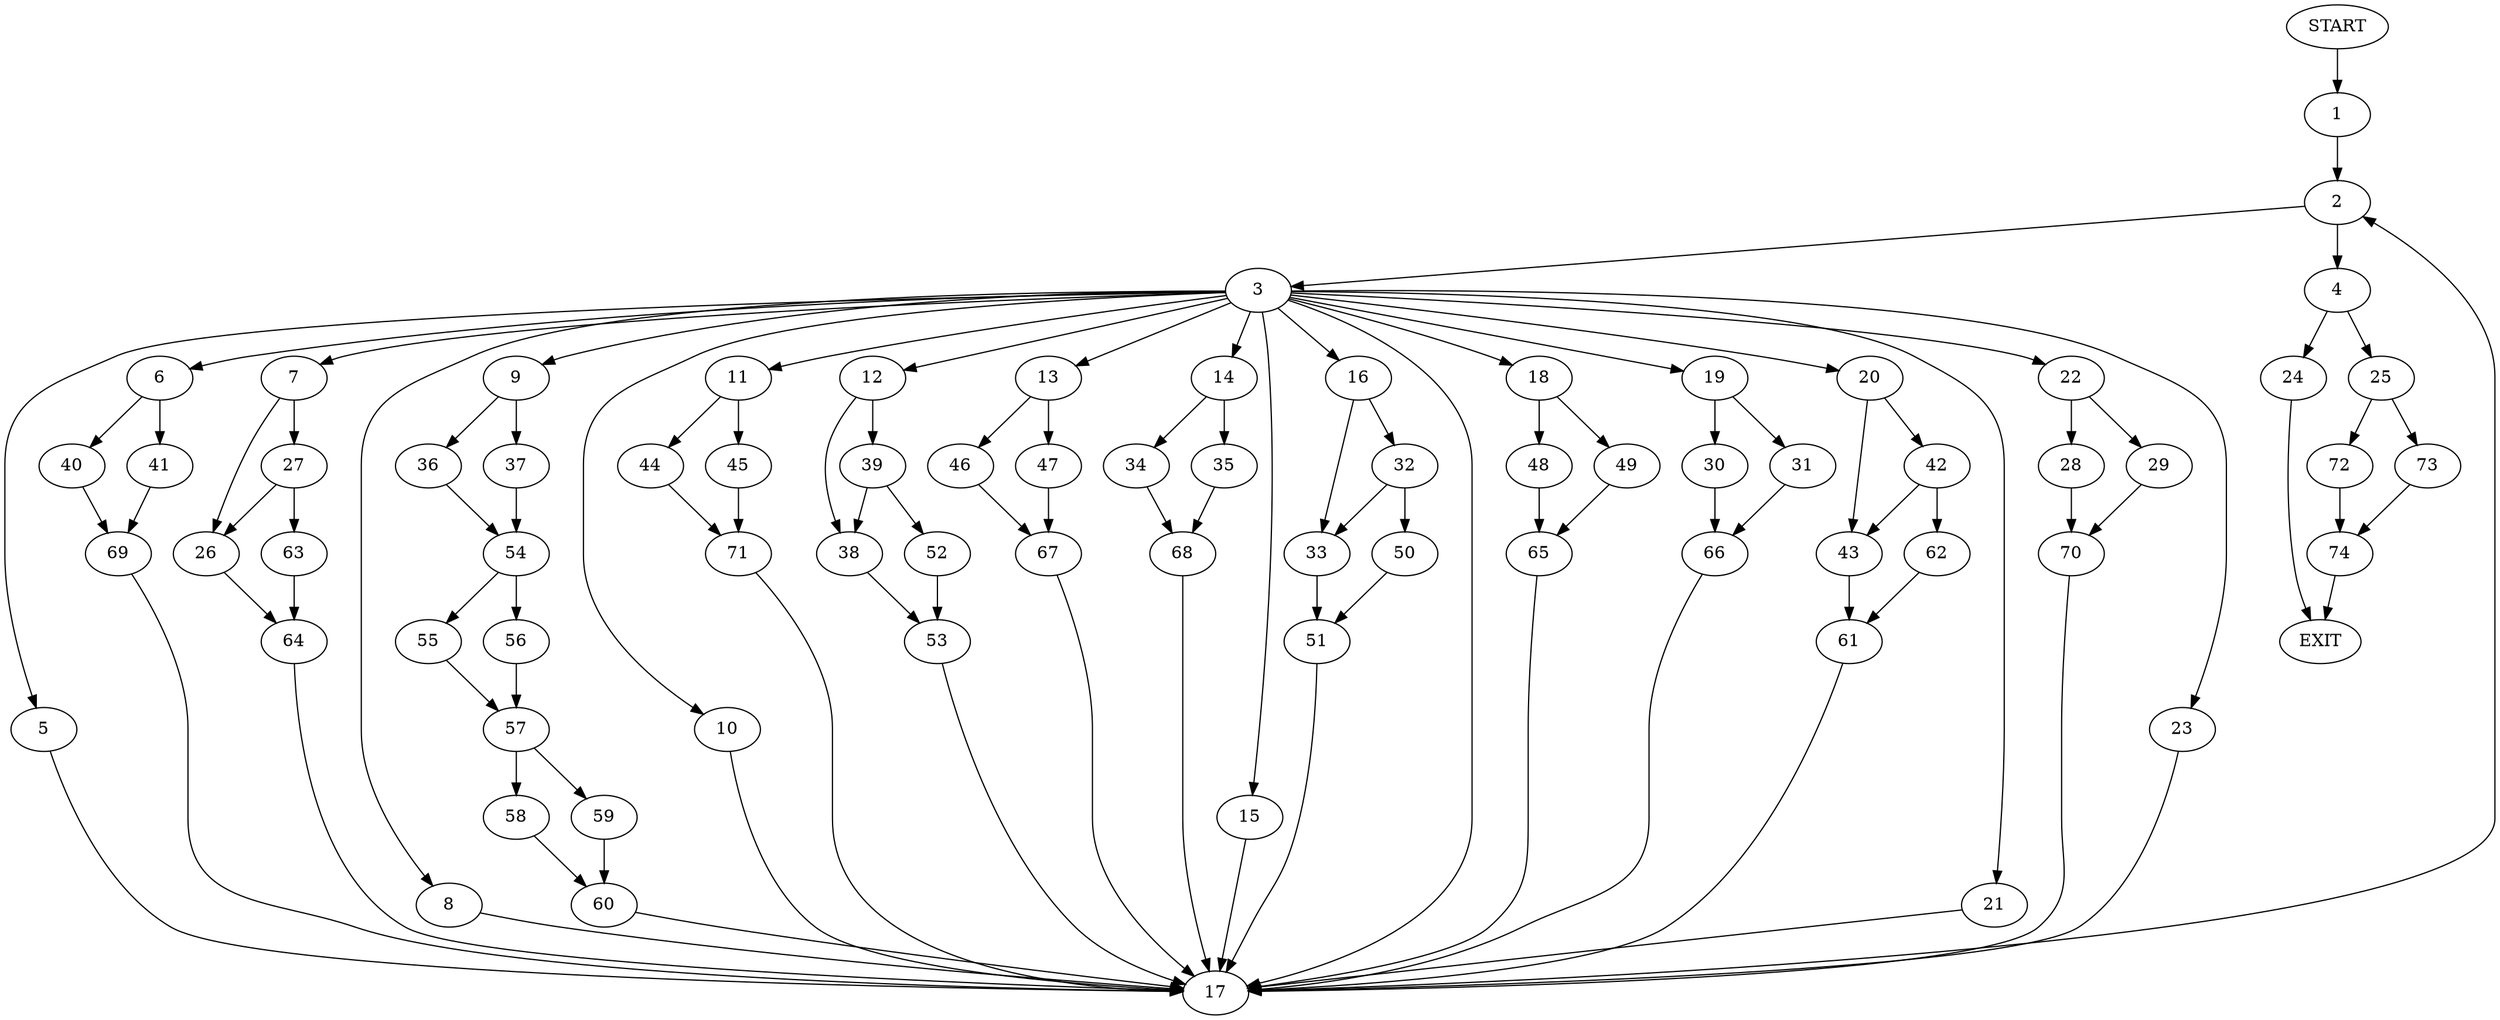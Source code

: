 digraph {
0 [label="START"]
75 [label="EXIT"]
0 -> 1
1 -> 2
2 -> 3
2 -> 4
3 -> 5
3 -> 6
3 -> 7
3 -> 8
3 -> 9
3 -> 10
3 -> 11
3 -> 12
3 -> 13
3 -> 14
3 -> 15
3 -> 16
3 -> 17
3 -> 18
3 -> 19
3 -> 20
3 -> 21
3 -> 22
3 -> 23
4 -> 24
4 -> 25
7 -> 26
7 -> 27
17 -> 2
22 -> 28
22 -> 29
10 -> 17
19 -> 30
19 -> 31
5 -> 17
16 -> 32
16 -> 33
23 -> 17
14 -> 34
14 -> 35
9 -> 36
9 -> 37
21 -> 17
12 -> 38
12 -> 39
15 -> 17
6 -> 40
6 -> 41
20 -> 42
20 -> 43
8 -> 17
11 -> 44
11 -> 45
13 -> 46
13 -> 47
18 -> 48
18 -> 49
32 -> 50
32 -> 33
33 -> 51
50 -> 51
51 -> 17
39 -> 38
39 -> 52
38 -> 53
52 -> 53
53 -> 17
36 -> 54
37 -> 54
54 -> 55
54 -> 56
56 -> 57
55 -> 57
57 -> 58
57 -> 59
58 -> 60
59 -> 60
60 -> 17
43 -> 61
42 -> 62
42 -> 43
62 -> 61
61 -> 17
27 -> 26
27 -> 63
26 -> 64
63 -> 64
64 -> 17
49 -> 65
48 -> 65
65 -> 17
31 -> 66
30 -> 66
66 -> 17
46 -> 67
47 -> 67
67 -> 17
35 -> 68
34 -> 68
68 -> 17
40 -> 69
41 -> 69
69 -> 17
29 -> 70
28 -> 70
70 -> 17
44 -> 71
45 -> 71
71 -> 17
24 -> 75
25 -> 72
25 -> 73
72 -> 74
73 -> 74
74 -> 75
}
